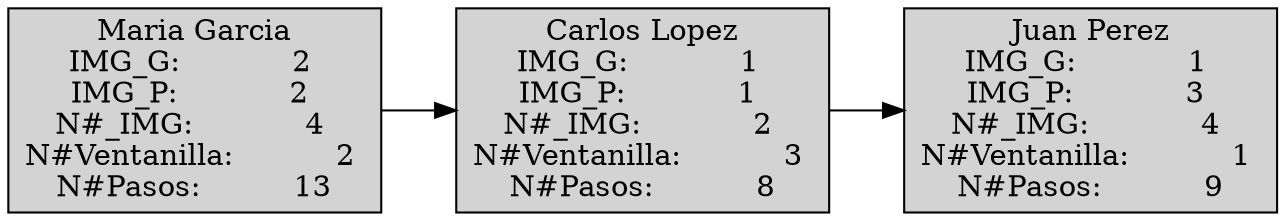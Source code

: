  digraph colac {
     node [shape=box, style=filled];
 rankdir = LR;
      "Node           1 " [label="Maria Garcia\nIMG_G:            2 \nIMG_P:            2 \nN#_IMG:            4 \nN#Ventanilla:           2 \n N#Pasos:          13 ", shape=box];
     "Node           1 " -> "Node           2 ";
      "Node           2 " [label="Carlos Lopez\nIMG_G:            1 \nIMG_P:            1 \nN#_IMG:            2 \nN#Ventanilla:           3 \n N#Pasos:           8 ", shape=box];
     "Node           2 " -> "Node           3 ";
      "Node           3 " [label="Juan Perez\nIMG_G:            1 \nIMG_P:            3 \nN#_IMG:            4 \nN#Ventanilla:           1 \n N#Pasos:           9 ", shape=box];
 }
